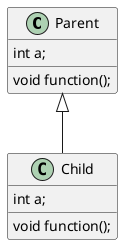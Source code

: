 @startuml
class Parent{
    int a;
    void function();
}

class Child{
    int a;
    void function();
}

Parent <|-- Child
@end
